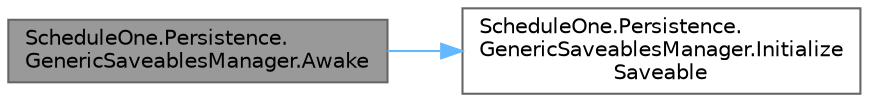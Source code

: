 digraph "ScheduleOne.Persistence.GenericSaveablesManager.Awake"
{
 // LATEX_PDF_SIZE
  bgcolor="transparent";
  edge [fontname=Helvetica,fontsize=10,labelfontname=Helvetica,labelfontsize=10];
  node [fontname=Helvetica,fontsize=10,shape=box,height=0.2,width=0.4];
  rankdir="LR";
  Node1 [id="Node000001",label="ScheduleOne.Persistence.\lGenericSaveablesManager.Awake",height=0.2,width=0.4,color="gray40", fillcolor="grey60", style="filled", fontcolor="black",tooltip=" "];
  Node1 -> Node2 [id="edge1_Node000001_Node000002",color="steelblue1",style="solid",tooltip=" "];
  Node2 [id="Node000002",label="ScheduleOne.Persistence.\lGenericSaveablesManager.Initialize\lSaveable",height=0.2,width=0.4,color="grey40", fillcolor="white", style="filled",URL="$class_schedule_one_1_1_persistence_1_1_generic_saveables_manager.html#ad059f178d668a64ed387b4218fbf2480",tooltip=" "];
}
